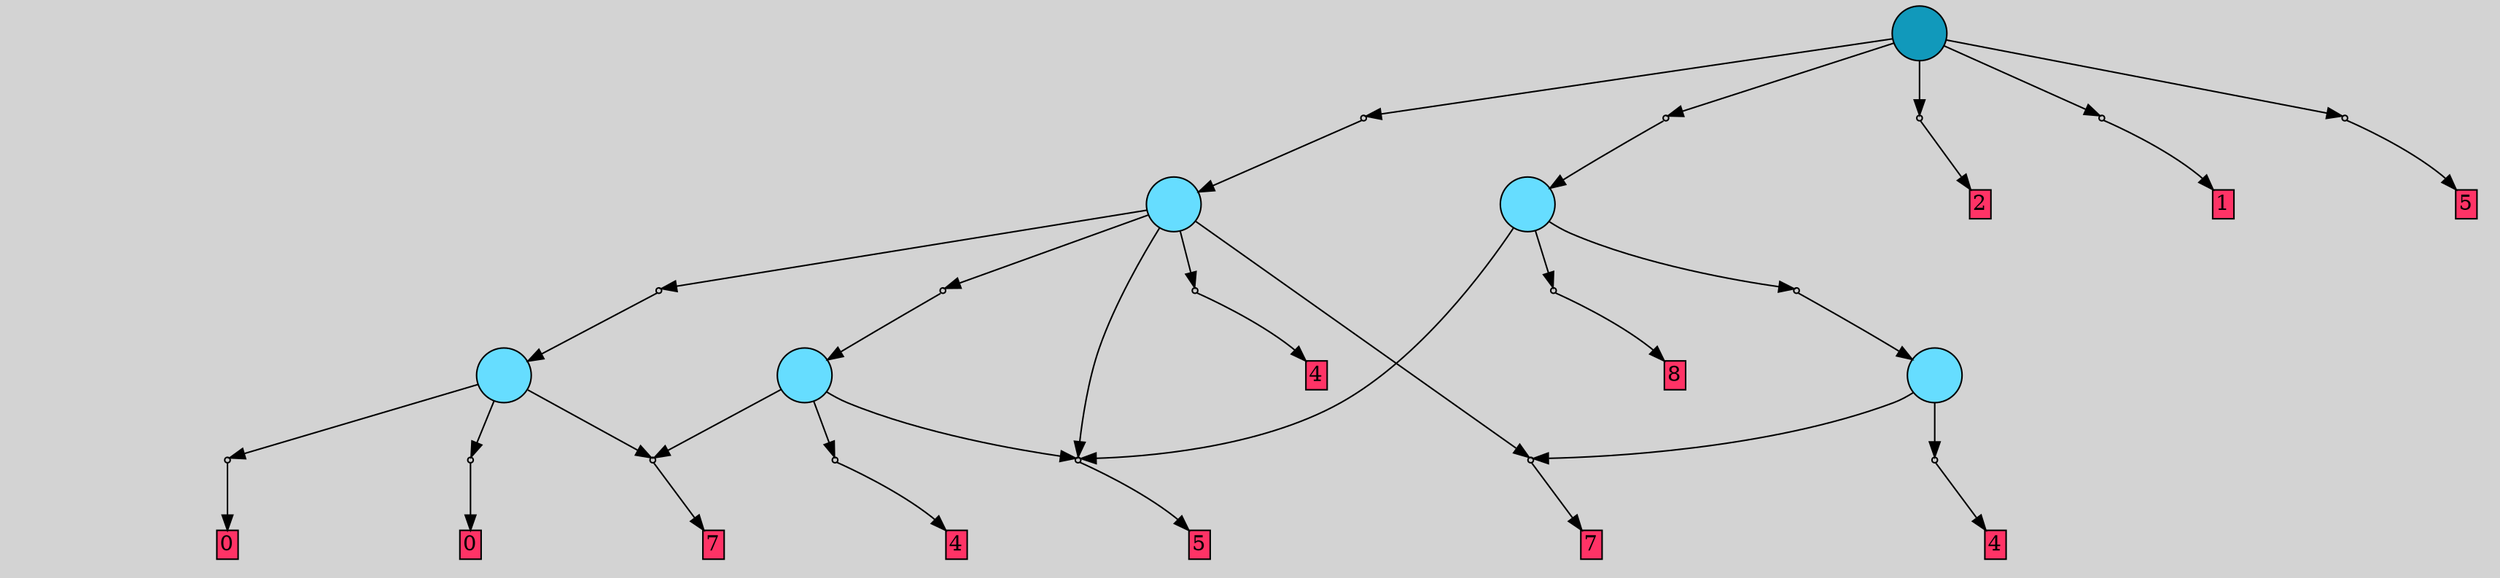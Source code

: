 // File exported with GEGELATI v1.3.1
// On the 2024-04-12 16:03:23
// With the File::TPGGraphDotExporter
digraph{
	graph[pad = "0.212, 0.055" bgcolor = lightgray]
	node[shape=circle style = filled label = ""]
		T0 [fillcolor="#66ddff"]
		T1 [fillcolor="#66ddff"]
		T2 [fillcolor="#66ddff"]
		T3 [fillcolor="#66ddff"]
		T4 [fillcolor="#66ddff"]
		T5 [fillcolor="#1199bb"]
		P0 [fillcolor="#cccccc" shape=point] //
		I0 [shape=box style=invis label="1|0&1|1#2|0&#92;n"]
		P0 -> I0[style=invis]
		A0 [fillcolor="#ff3366" shape=box margin=0.03 width=0 height=0 label="7"]
		T0 -> P0 -> A0
		P1 [fillcolor="#cccccc" shape=point] //
		I1 [shape=box style=invis label="7|0&2|2#1|5&#92;n"]
		P1 -> I1[style=invis]
		A1 [fillcolor="#ff3366" shape=box margin=0.03 width=0 height=0 label="0"]
		T0 -> P1 -> A1
		P2 [fillcolor="#cccccc" shape=point] //
		I2 [shape=box style=invis label="0|0&0|0#3|0&#92;n"]
		P2 -> I2[style=invis]
		A2 [fillcolor="#ff3366" shape=box margin=0.03 width=0 height=0 label="0"]
		T0 -> P2 -> A2
		T1 -> P0
		P3 [fillcolor="#cccccc" shape=point] //
		I3 [shape=box style=invis label="2|0&4|2#3|2&#92;n"]
		P3 -> I3[style=invis]
		A3 [fillcolor="#ff3366" shape=box margin=0.03 width=0 height=0 label="5"]
		T1 -> P3 -> A3
		P4 [fillcolor="#cccccc" shape=point] //
		I4 [shape=box style=invis label="1|0&2|2#0|1&#92;n"]
		P4 -> I4[style=invis]
		A4 [fillcolor="#ff3366" shape=box margin=0.03 width=0 height=0 label="4"]
		T1 -> P4 -> A4
		P5 [fillcolor="#cccccc" shape=point] //
		I5 [shape=box style=invis label="2|0&4|1#3|7&#92;n"]
		P5 -> I5[style=invis]
		A5 [fillcolor="#ff3366" shape=box margin=0.03 width=0 height=0 label="7"]
		T2 -> P5 -> A5
		P6 [fillcolor="#cccccc" shape=point] //
		I6 [shape=box style=invis label="2|0&3|0#2|4&#92;n"]
		P6 -> I6[style=invis]
		A6 [fillcolor="#ff3366" shape=box margin=0.03 width=0 height=0 label="4"]
		T2 -> P6 -> A6
		P7 [fillcolor="#cccccc" shape=point] //
		I7 [shape=box style=invis label="1|0&3|6#2|3&#92;n"]
		P7 -> I7[style=invis]
		A7 [fillcolor="#ff3366" shape=box margin=0.03 width=0 height=0 label="4"]
		T3 -> P7 -> A7
		T3 -> P5
		P8 [fillcolor="#cccccc" shape=point] //
		I8 [shape=box style=invis label="8|0&0|5#2|2&#92;n"]
		P8 -> I8[style=invis]
		T3 -> P8 -> T0
		T3 -> P3
		P9 [fillcolor="#cccccc" shape=point] //
		I9 [shape=box style=invis label="1|0&3|1#2|0&#92;n"]
		P9 -> I9[style=invis]
		T3 -> P9 -> T1
		P10 [fillcolor="#cccccc" shape=point] //
		I10 [shape=box style=invis label="2|0&3|1#1|2&#92;n"]
		P10 -> I10[style=invis]
		A8 [fillcolor="#ff3366" shape=box margin=0.03 width=0 height=0 label="8"]
		T4 -> P10 -> A8
		P11 [fillcolor="#cccccc" shape=point] //
		I11 [shape=box style=invis label="4|0&4|3#2|3&#92;n"]
		P11 -> I11[style=invis]
		T4 -> P11 -> T2
		T4 -> P3
		P12 [fillcolor="#cccccc" shape=point] //
		I12 [shape=box style=invis label="4|0&4|2#2|6&#92;n"]
		P12 -> I12[style=invis]
		T5 -> P12 -> T3
		P13 [fillcolor="#cccccc" shape=point] //
		I13 [shape=box style=invis label="3|0&3|2#2|0&#92;n"]
		P13 -> I13[style=invis]
		A9 [fillcolor="#ff3366" shape=box margin=0.03 width=0 height=0 label="2"]
		T5 -> P13 -> A9
		P14 [fillcolor="#cccccc" shape=point] //
		I14 [shape=box style=invis label="8|3&3|4#4|3&#92;n1|0&1|1#0|3&#92;n"]
		P14 -> I14[style=invis]
		T5 -> P14 -> T4
		P15 [fillcolor="#cccccc" shape=point] //
		I15 [shape=box style=invis label="1|0&4|3#1|5&#92;n"]
		P15 -> I15[style=invis]
		A10 [fillcolor="#ff3366" shape=box margin=0.03 width=0 height=0 label="1"]
		T5 -> P15 -> A10
		P16 [fillcolor="#cccccc" shape=point] //
		I16 [shape=box style=invis label="2|0&4|3#3|2&#92;n"]
		P16 -> I16[style=invis]
		A11 [fillcolor="#ff3366" shape=box margin=0.03 width=0 height=0 label="5"]
		T5 -> P16 -> A11
		{ rank= same T5 }
}
